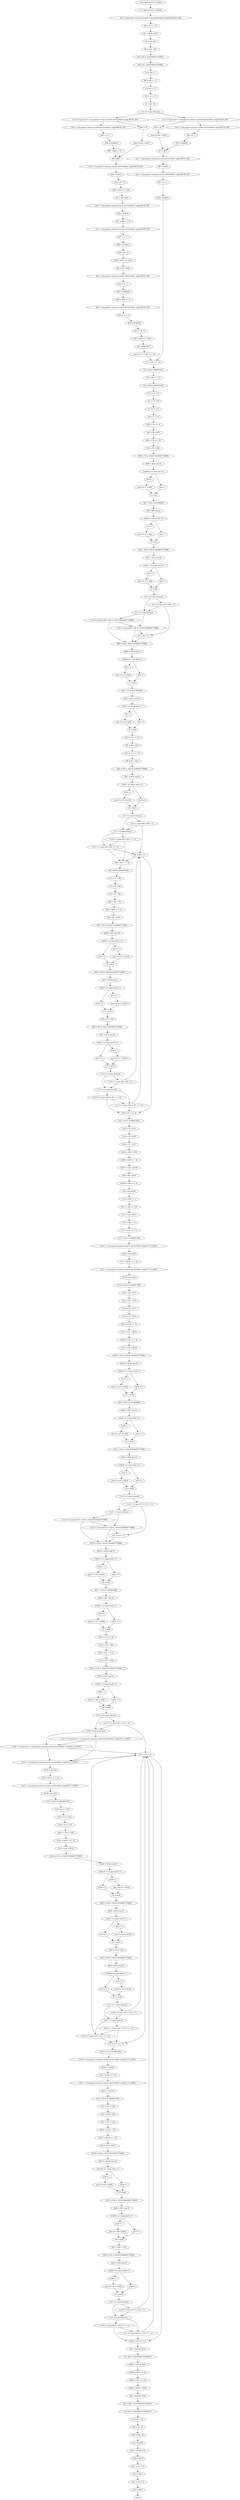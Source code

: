 digraph "unitGraph" {
    "d0 := @parameter0: double"
    "r3 := @parameter1: double[]"
    "l59 = staticinvoke <java.lang.Double: long doubleToRawLongBits(double)>(d0)"
    "$l0 = l59 >> 52"
    "$l1 = $l0 & 2047L"
    "$i2 = (int) $l1"
    "i60 = $i2 - 1023"
    "l61 = l59 & 4503599627370495L"
    "l62 = l61 | 4503599627370496L"
    "i63 = i60 + 1"
    "l64 = l62 << 11"
    "i3 = i63 >> 6"
    "$i4 = i3 << 6"
    "i5 = i63 - $i4"
    "if i5 == 0 goto (branch)"
    "if i3 != 0 goto $r4 = <org.apache.commons.math4.util.FastMath: long[] RECIP_2PI>"
    "$l65 = 0L"
    "goto [?= l66 = $l65]"
    "$r4 = <org.apache.commons.math4.util.FastMath: long[] RECIP_2PI>"
    "$i41 = i3 - 1"
    "$l42 = $r4[$i41]"
    "$l65 = $l42 << i5"
    "l66 = $l65"
    "$r5 = <org.apache.commons.math4.util.FastMath: long[] RECIP_2PI>"
    "$l44 = $r5[i3]"
    "$i43 = 64 - i5"
    "$l45 = $l44 >>> $i43"
    "l67 = l66 | $l45"
    "$r6 = <org.apache.commons.math4.util.FastMath: long[] RECIP_2PI>"
    "$l46 = $r6[i3]"
    "$l51 = $l46 << i5"
    "$r7 = <org.apache.commons.math4.util.FastMath: long[] RECIP_2PI>"
    "$i47 = i3 + 1"
    "$l49 = $r7[$i47]"
    "$i48 = 64 - i5"
    "$l50 = $l49 >>> $i48"
    "l68 = $l51 | $l50"
    "$r8 = <org.apache.commons.math4.util.FastMath: long[] RECIP_2PI>"
    "$i52 = i3 + 1"
    "$l53 = $r8[$i52]"
    "$l58 = $l53 << i5"
    "$r9 = <org.apache.commons.math4.util.FastMath: long[] RECIP_2PI>"
    "$i54 = i3 + 2"
    "$l56 = $r9[$i54]"
    "$i55 = 64 - i5"
    "$l57 = $l56 >>> $i55"
    "l69 = $l58 | $l57"
    "goto [?= l71 = l64 >>> 32]"
    "if i3 != 0 goto $r0 = <org.apache.commons.math4.util.FastMath: long[] RECIP_2PI>"
    "$l70 = 0L"
    "goto [?= l67 = $l70]"
    "$r0 = <org.apache.commons.math4.util.FastMath: long[] RECIP_2PI>"
    "$i6 = i3 - 1"
    "$l70 = $r0[$i6]"
    "l67 = $l70"
    "$r1 = <org.apache.commons.math4.util.FastMath: long[] RECIP_2PI>"
    "l68 = $r1[i3]"
    "$r2 = <org.apache.commons.math4.util.FastMath: long[] RECIP_2PI>"
    "$i7 = i3 + 1"
    "l69 = $r2[$i7]"
    "l71 = l64 >>> 32"
    "l72 = l64 & 4294967295L"
    "l73 = l68 >>> 32"
    "l74 = l68 & 4294967295L"
    "l75 = l71 * l73"
    "l76 = l72 * l74"
    "l77 = l72 * l73"
    "l78 = l71 * l74"
    "$l79 = l78 << 32"
    "l80 = l76 + $l79"
    "$l81 = l78 >>> 32"
    "l82 = l75 + $l81"
    "$l83 = l76 & -9223372036854775808L"
    "$b84 = $l83 cmp 0L"
    "if $b84 == 0 goto $z0 = 0"
    "$z0 = 1"
    "goto [?= z1 = $z0]"
    "$z0 = 0"
    "z1 = $z0"
    "$l8 = l78 & 2147483648L"
    "$b9 = $l8 cmp 0L"
    "if $b9 == 0 goto $z2 = 0"
    "$z2 = 1"
    "goto [?= z3 = $z2]"
    "$z2 = 0"
    "z3 = $z2"
    "$l10 = l80 & -9223372036854775808L"
    "$b11 = $l10 cmp 0L"
    "if $b11 == 0 goto $z4 = 0"
    "$z4 = 1"
    "goto [?= z5 = $z4]"
    "$z4 = 0"
    "z5 = $z4"
    "if z1 == 0 goto (branch)"
    "if z3 != 0 goto l82 = l82 + 1L"
    "if z1 != 0 goto (branch)"
    "if z3 == 0 goto $l85 = l80 & -9223372036854775808L"
    "if z5 != 0 goto $l85 = l80 & -9223372036854775808L"
    "l82 = l82 + 1L"
    "$l85 = l80 & -9223372036854775808L"
    "$b86 = $l85 cmp 0L"
    "if $b86 == 0 goto $z6 = 0"
    "$z6 = 1"
    "goto [?= z7 = $z6]"
    "$z6 = 0"
    "z7 = $z6"
    "$l12 = l77 & 2147483648L"
    "$b13 = $l12 cmp 0L"
    "if $b13 == 0 goto $z8 = 0"
    "$z8 = 1"
    "goto [?= z9 = $z8]"
    "$z8 = 0"
    "z9 = $z8"
    "$l14 = l77 << 32"
    "l87 = l80 + $l14"
    "$l15 = l77 >>> 32"
    "l88 = l82 + $l15"
    "$l16 = l87 & -9223372036854775808L"
    "$b17 = $l16 cmp 0L"
    "if $b17 == 0 goto $z10 = 0"
    "$z10 = 1"
    "goto [?= z11 = $z10]"
    "$z10 = 0"
    "z11 = $z10"
    "if z7 == 0 goto (branch)"
    "if z9 != 0 goto l88 = l88 + 1L"
    "if z7 != 0 goto (branch)"
    "if z9 == 0 goto l89 = l69 >>> 32"
    "if z11 != 0 goto l89 = l69 >>> 32"
    "l88 = l88 + 1L"
    "l89 = l69 >>> 32"
    "l90 = l69 & 4294967295L"
    "l91 = l71 * l89"
    "l92 = l72 * l89"
    "l93 = l71 * l90"
    "$l94 = l92 + l93"
    "$l95 = $l94 >>> 32"
    "l96 = l91 + $l95"
    "$l97 = l87 & -9223372036854775808L"
    "$b98 = $l97 cmp 0L"
    "if $b98 == 0 goto $z12 = 0"
    "$z12 = 1"
    "goto [?= z13 = $z12]"
    "$z12 = 0"
    "z13 = $z12"
    "$l18 = l96 & -9223372036854775808L"
    "$b19 = $l18 cmp 0L"
    "if $b19 == 0 goto $z14 = 0"
    "$z14 = 1"
    "goto [?= z15 = $z14]"
    "$z14 = 0"
    "z15 = $z14"
    "l99 = l87 + l96"
    "$l20 = l99 & -9223372036854775808L"
    "$b21 = $l20 cmp 0L"
    "if $b21 == 0 goto $z16 = 0"
    "$z16 = 1"
    "goto [?= z17 = $z16]"
    "$z16 = 0"
    "z17 = $z16"
    "if z13 == 0 goto (branch)"
    "if z15 != 0 goto l88 = l88 + 1L"
    "if z13 != 0 goto (branch)"
    "if z15 == 0 goto l100 = l67 >>> 32"
    "if z17 != 0 goto l100 = l67 >>> 32"
    "l100 = l67 >>> 32"
    "l101 = l67 & 4294967295L"
    "l102 = l72 * l101"
    "l103 = l72 * l100"
    "l104 = l71 * l101"
    "$l105 = l103 + l104"
    "$l106 = $l105 << 32"
    "$l107 = l102 + $l106"
    "l108 = l88 + $l107"
    "$l109 = l108 >>> 62"
    "i22 = (int) $l109"
    "l110 = l108 << 2"
    "$l111 = l99 >>> 62"
    "l112 = l110 | $l111"
    "l113 = l99 << 2"
    "l114 = l112 >>> 32"
    "l115 = l112 & 4294967295L"
    "$r10 = <org.apache.commons.math4.util.FastMath: long[] PI_O_4_BITS>"
    "$l116 = $r10[0]"
    "l117 = $l116 >>> 32"
    "$r11 = <org.apache.commons.math4.util.FastMath: long[] PI_O_4_BITS>"
    "$l118 = $r11[0]"
    "l119 = $l118 & 4294967295L"
    "l120 = l114 * l117"
    "l121 = l115 * l119"
    "l122 = l115 * l117"
    "l123 = l114 * l119"
    "$l124 = l123 << 32"
    "l125 = l121 + $l124"
    "$l126 = l123 >>> 32"
    "l127 = l120 + $l126"
    "$l128 = l121 & -9223372036854775808L"
    "$b129 = $l128 cmp 0L"
    "if $b129 == 0 goto $z18 = 0"
    "$z18 = 1"
    "goto [?= z19 = $z18]"
    "$z18 = 0"
    "z19 = $z18"
    "$l23 = l123 & 2147483648L"
    "$b24 = $l23 cmp 0L"
    "if $b24 == 0 goto $z20 = 0"
    "$z20 = 1"
    "goto [?= z21 = $z20]"
    "$z20 = 0"
    "z21 = $z20"
    "$l25 = l125 & -9223372036854775808L"
    "$b26 = $l25 cmp 0L"
    "if $b26 == 0 goto $z22 = 0"
    "$z22 = 1"
    "goto [?= z23 = $z22]"
    "$z22 = 0"
    "z23 = $z22"
    "if z19 == 0 goto (branch)"
    "if z21 != 0 goto l127 = l127 + 1L"
    "if z19 != 0 goto (branch)"
    "if z21 == 0 goto $l130 = l125 & -9223372036854775808L"
    "if z23 != 0 goto $l130 = l125 & -9223372036854775808L"
    "l127 = l127 + 1L"
    "$l130 = l125 & -9223372036854775808L"
    "$b131 = $l130 cmp 0L"
    "if $b131 == 0 goto $z24 = 0"
    "$z24 = 1"
    "goto [?= z25 = $z24]"
    "$z24 = 0"
    "z25 = $z24"
    "$l27 = l122 & 2147483648L"
    "$b28 = $l27 cmp 0L"
    "if $b28 == 0 goto $z26 = 0"
    "$z26 = 1"
    "goto [?= z27 = $z26]"
    "$z26 = 0"
    "z27 = $z26"
    "$l29 = l122 << 32"
    "l132 = l125 + $l29"
    "$l30 = l122 >>> 32"
    "l133 = l127 + $l30"
    "$l31 = l132 & -9223372036854775808L"
    "$b32 = $l31 cmp 0L"
    "if $b32 == 0 goto $z28 = 0"
    "$z28 = 1"
    "goto [?= z29 = $z28]"
    "$z28 = 0"
    "z29 = $z28"
    "if z25 == 0 goto (branch)"
    "if z27 != 0 goto l133 = l133 + 1L"
    "if z25 != 0 goto (branch)"
    "if z27 == 0 goto $r12 = <org.apache.commons.math4.util.FastMath: long[] PI_O_4_BITS>"
    "if z29 != 0 goto $r12 = <org.apache.commons.math4.util.FastMath: long[] PI_O_4_BITS>"
    "l133 = l133 + 1L"
    "$r12 = <org.apache.commons.math4.util.FastMath: long[] PI_O_4_BITS>"
    "$l134 = $r12[1]"
    "l135 = $l134 >>> 32"
    "$r13 = <org.apache.commons.math4.util.FastMath: long[] PI_O_4_BITS>"
    "$l136 = $r13[1]"
    "l137 = $l136 & 4294967295L"
    "l138 = l114 * l135"
    "l139 = l115 * l135"
    "l140 = l114 * l137"
    "$l141 = l139 + l140"
    "$l142 = $l141 >>> 32"
    "l143 = l138 + $l142"
    "$l144 = l132 & -9223372036854775808L"
    "$b145 = $l144 cmp 0L"
    "if $b145 == 0 goto $z30 = 0"
    "$z30 = 1"
    "goto [?= z31 = $z30]"
    "$z30 = 0"
    "z31 = $z30"
    "$l33 = l143 & -9223372036854775808L"
    "$b34 = $l33 cmp 0L"
    "if $b34 == 0 goto $z32 = 0"
    "$z32 = 1"
    "goto [?= z33 = $z32]"
    "$z32 = 0"
    "z33 = $z32"
    "l146 = l132 + l143"
    "$l35 = l146 & -9223372036854775808L"
    "$b36 = $l35 cmp 0L"
    "if $b36 == 0 goto $z34 = 0"
    "$z34 = 1"
    "goto [?= z35 = $z34]"
    "$z34 = 0"
    "z35 = $z34"
    "if z31 == 0 goto (branch)"
    "if z33 != 0 goto l133 = l133 + 1L"
    "if z31 != 0 goto (branch)"
    "if z33 == 0 goto l147 = l113 >>> 32"
    "if z35 != 0 goto l147 = l113 >>> 32"
    "l147 = l113 >>> 32"
    "l148 = l113 & 4294967295L"
    "$r14 = <org.apache.commons.math4.util.FastMath: long[] PI_O_4_BITS>"
    "$l149 = $r14[0]"
    "l150 = $l149 >>> 32"
    "$r15 = <org.apache.commons.math4.util.FastMath: long[] PI_O_4_BITS>"
    "$l151 = $r15[0]"
    "l152 = $l151 & 4294967295L"
    "l153 = l147 * l150"
    "l154 = l148 * l150"
    "l155 = l147 * l152"
    "$l156 = l154 + l155"
    "$l157 = $l156 >>> 32"
    "l158 = l153 + $l157"
    "$l159 = l146 & -9223372036854775808L"
    "$b160 = $l159 cmp 0L"
    "if $b160 == 0 goto $z36 = 0"
    "$z36 = 1"
    "goto [?= z37 = $z36]"
    "$z36 = 0"
    "z37 = $z36"
    "$l37 = l158 & -9223372036854775808L"
    "$b38 = $l37 cmp 0L"
    "if $b38 == 0 goto $z38 = 0"
    "$z38 = 1"
    "goto [?= z39 = $z38]"
    "$z38 = 0"
    "z39 = $z38"
    "l161 = l146 + l158"
    "$l39 = l161 & -9223372036854775808L"
    "$b40 = $l39 cmp 0L"
    "if $b40 == 0 goto $z40 = 0"
    "$z40 = 1"
    "goto [?= z41 = $z40]"
    "$z40 = 0"
    "z41 = $z40"
    "if z37 == 0 goto (branch)"
    "if z39 != 0 goto l133 = l133 + 1L"
    "if z37 != 0 goto (branch)"
    "if z39 == 0 goto $l162 = l133 >>> 12"
    "if z41 != 0 goto $l162 = l133 >>> 12"
    "$l162 = l133 >>> 12"
    "$d5 = (double) $l162"
    "d1 = $d5 / 4.503599627370496E15"
    "$l163 = l133 & 4095L"
    "$l164 = $l163 << 40"
    "$l165 = l161 >>> 24"
    "$l166 = $l164 + $l165"
    "$d6 = (double) $l166"
    "$d7 = $d6 / 4.503599627370496E15"
    "d2 = $d7 / 4.503599627370496E15"
    "d3 = d1 + d2"
    "$d8 = d3 - d1"
    "$d9 = $d8 - d2"
    "d4 = neg $d9"
    "$d10 = (double) i22"
    "r3[0] = $d10"
    "$d11 = d3 * 2.0"
    "r3[1] = $d11"
    "$d12 = d4 * 2.0"
    "r3[2] = $d12"
    "return"
    "d0 := @parameter0: double"->"r3 := @parameter1: double[]";
    "r3 := @parameter1: double[]"->"l59 = staticinvoke <java.lang.Double: long doubleToRawLongBits(double)>(d0)";
    "l59 = staticinvoke <java.lang.Double: long doubleToRawLongBits(double)>(d0)"->"$l0 = l59 >> 52";
    "$l0 = l59 >> 52"->"$l1 = $l0 & 2047L";
    "$l1 = $l0 & 2047L"->"$i2 = (int) $l1";
    "$i2 = (int) $l1"->"i60 = $i2 - 1023";
    "i60 = $i2 - 1023"->"l61 = l59 & 4503599627370495L";
    "l61 = l59 & 4503599627370495L"->"l62 = l61 | 4503599627370496L";
    "l62 = l61 | 4503599627370496L"->"i63 = i60 + 1";
    "i63 = i60 + 1"->"l64 = l62 << 11";
    "l64 = l62 << 11"->"i3 = i63 >> 6";
    "i3 = i63 >> 6"->"$i4 = i3 << 6";
    "$i4 = i3 << 6"->"i5 = i63 - $i4";
    "i5 = i63 - $i4"->"if i5 == 0 goto (branch)";
    "if i5 == 0 goto (branch)"->"if i3 != 0 goto $r4 = <org.apache.commons.math4.util.FastMath: long[] RECIP_2PI>";
    "if i5 == 0 goto (branch)"->"if i3 != 0 goto $r0 = <org.apache.commons.math4.util.FastMath: long[] RECIP_2PI>";
    "if i3 != 0 goto $r4 = <org.apache.commons.math4.util.FastMath: long[] RECIP_2PI>"->"$l65 = 0L";
    "if i3 != 0 goto $r4 = <org.apache.commons.math4.util.FastMath: long[] RECIP_2PI>"->"$r4 = <org.apache.commons.math4.util.FastMath: long[] RECIP_2PI>";
    "$l65 = 0L"->"goto [?= l66 = $l65]";
    "goto [?= l66 = $l65]"->"l66 = $l65";
    "$r4 = <org.apache.commons.math4.util.FastMath: long[] RECIP_2PI>"->"$i41 = i3 - 1";
    "$i41 = i3 - 1"->"$l42 = $r4[$i41]";
    "$l42 = $r4[$i41]"->"$l65 = $l42 << i5";
    "$l65 = $l42 << i5"->"l66 = $l65";
    "l66 = $l65"->"$r5 = <org.apache.commons.math4.util.FastMath: long[] RECIP_2PI>";
    "$r5 = <org.apache.commons.math4.util.FastMath: long[] RECIP_2PI>"->"$l44 = $r5[i3]";
    "$l44 = $r5[i3]"->"$i43 = 64 - i5";
    "$i43 = 64 - i5"->"$l45 = $l44 >>> $i43";
    "$l45 = $l44 >>> $i43"->"l67 = l66 | $l45";
    "l67 = l66 | $l45"->"$r6 = <org.apache.commons.math4.util.FastMath: long[] RECIP_2PI>";
    "$r6 = <org.apache.commons.math4.util.FastMath: long[] RECIP_2PI>"->"$l46 = $r6[i3]";
    "$l46 = $r6[i3]"->"$l51 = $l46 << i5";
    "$l51 = $l46 << i5"->"$r7 = <org.apache.commons.math4.util.FastMath: long[] RECIP_2PI>";
    "$r7 = <org.apache.commons.math4.util.FastMath: long[] RECIP_2PI>"->"$i47 = i3 + 1";
    "$i47 = i3 + 1"->"$l49 = $r7[$i47]";
    "$l49 = $r7[$i47]"->"$i48 = 64 - i5";
    "$i48 = 64 - i5"->"$l50 = $l49 >>> $i48";
    "$l50 = $l49 >>> $i48"->"l68 = $l51 | $l50";
    "l68 = $l51 | $l50"->"$r8 = <org.apache.commons.math4.util.FastMath: long[] RECIP_2PI>";
    "$r8 = <org.apache.commons.math4.util.FastMath: long[] RECIP_2PI>"->"$i52 = i3 + 1";
    "$i52 = i3 + 1"->"$l53 = $r8[$i52]";
    "$l53 = $r8[$i52]"->"$l58 = $l53 << i5";
    "$l58 = $l53 << i5"->"$r9 = <org.apache.commons.math4.util.FastMath: long[] RECIP_2PI>";
    "$r9 = <org.apache.commons.math4.util.FastMath: long[] RECIP_2PI>"->"$i54 = i3 + 2";
    "$i54 = i3 + 2"->"$l56 = $r9[$i54]";
    "$l56 = $r9[$i54]"->"$i55 = 64 - i5";
    "$i55 = 64 - i5"->"$l57 = $l56 >>> $i55";
    "$l57 = $l56 >>> $i55"->"l69 = $l58 | $l57";
    "l69 = $l58 | $l57"->"goto [?= l71 = l64 >>> 32]";
    "goto [?= l71 = l64 >>> 32]"->"l71 = l64 >>> 32";
    "if i3 != 0 goto $r0 = <org.apache.commons.math4.util.FastMath: long[] RECIP_2PI>"->"$l70 = 0L";
    "if i3 != 0 goto $r0 = <org.apache.commons.math4.util.FastMath: long[] RECIP_2PI>"->"$r0 = <org.apache.commons.math4.util.FastMath: long[] RECIP_2PI>";
    "$l70 = 0L"->"goto [?= l67 = $l70]";
    "goto [?= l67 = $l70]"->"l67 = $l70";
    "$r0 = <org.apache.commons.math4.util.FastMath: long[] RECIP_2PI>"->"$i6 = i3 - 1";
    "$i6 = i3 - 1"->"$l70 = $r0[$i6]";
    "$l70 = $r0[$i6]"->"l67 = $l70";
    "l67 = $l70"->"$r1 = <org.apache.commons.math4.util.FastMath: long[] RECIP_2PI>";
    "$r1 = <org.apache.commons.math4.util.FastMath: long[] RECIP_2PI>"->"l68 = $r1[i3]";
    "l68 = $r1[i3]"->"$r2 = <org.apache.commons.math4.util.FastMath: long[] RECIP_2PI>";
    "$r2 = <org.apache.commons.math4.util.FastMath: long[] RECIP_2PI>"->"$i7 = i3 + 1";
    "$i7 = i3 + 1"->"l69 = $r2[$i7]";
    "l69 = $r2[$i7]"->"l71 = l64 >>> 32";
    "l71 = l64 >>> 32"->"l72 = l64 & 4294967295L";
    "l72 = l64 & 4294967295L"->"l73 = l68 >>> 32";
    "l73 = l68 >>> 32"->"l74 = l68 & 4294967295L";
    "l74 = l68 & 4294967295L"->"l75 = l71 * l73";
    "l75 = l71 * l73"->"l76 = l72 * l74";
    "l76 = l72 * l74"->"l77 = l72 * l73";
    "l77 = l72 * l73"->"l78 = l71 * l74";
    "l78 = l71 * l74"->"$l79 = l78 << 32";
    "$l79 = l78 << 32"->"l80 = l76 + $l79";
    "l80 = l76 + $l79"->"$l81 = l78 >>> 32";
    "$l81 = l78 >>> 32"->"l82 = l75 + $l81";
    "l82 = l75 + $l81"->"$l83 = l76 & -9223372036854775808L";
    "$l83 = l76 & -9223372036854775808L"->"$b84 = $l83 cmp 0L";
    "$b84 = $l83 cmp 0L"->"if $b84 == 0 goto $z0 = 0";
    "if $b84 == 0 goto $z0 = 0"->"$z0 = 1";
    "if $b84 == 0 goto $z0 = 0"->"$z0 = 0";
    "$z0 = 1"->"goto [?= z1 = $z0]";
    "goto [?= z1 = $z0]"->"z1 = $z0";
    "$z0 = 0"->"z1 = $z0";
    "z1 = $z0"->"$l8 = l78 & 2147483648L";
    "$l8 = l78 & 2147483648L"->"$b9 = $l8 cmp 0L";
    "$b9 = $l8 cmp 0L"->"if $b9 == 0 goto $z2 = 0";
    "if $b9 == 0 goto $z2 = 0"->"$z2 = 1";
    "if $b9 == 0 goto $z2 = 0"->"$z2 = 0";
    "$z2 = 1"->"goto [?= z3 = $z2]";
    "goto [?= z3 = $z2]"->"z3 = $z2";
    "$z2 = 0"->"z3 = $z2";
    "z3 = $z2"->"$l10 = l80 & -9223372036854775808L";
    "$l10 = l80 & -9223372036854775808L"->"$b11 = $l10 cmp 0L";
    "$b11 = $l10 cmp 0L"->"if $b11 == 0 goto $z4 = 0";
    "if $b11 == 0 goto $z4 = 0"->"$z4 = 1";
    "if $b11 == 0 goto $z4 = 0"->"$z4 = 0";
    "$z4 = 1"->"goto [?= z5 = $z4]";
    "goto [?= z5 = $z4]"->"z5 = $z4";
    "$z4 = 0"->"z5 = $z4";
    "z5 = $z4"->"if z1 == 0 goto (branch)";
    "if z1 == 0 goto (branch)"->"if z3 != 0 goto l82 = l82 + 1L";
    "if z1 == 0 goto (branch)"->"if z1 != 0 goto (branch)";
    "if z3 != 0 goto l82 = l82 + 1L"->"if z1 != 0 goto (branch)";
    "if z3 != 0 goto l82 = l82 + 1L"->"l82 = l82 + 1L";
    "if z1 != 0 goto (branch)"->"if z3 == 0 goto $l85 = l80 & -9223372036854775808L";
    "if z1 != 0 goto (branch)"->"if z5 != 0 goto $l85 = l80 & -9223372036854775808L";
    "if z3 == 0 goto $l85 = l80 & -9223372036854775808L"->"if z5 != 0 goto $l85 = l80 & -9223372036854775808L";
    "if z3 == 0 goto $l85 = l80 & -9223372036854775808L"->"$l85 = l80 & -9223372036854775808L";
    "if z5 != 0 goto $l85 = l80 & -9223372036854775808L"->"l82 = l82 + 1L";
    "if z5 != 0 goto $l85 = l80 & -9223372036854775808L"->"$l85 = l80 & -9223372036854775808L";
    "l82 = l82 + 1L"->"$l85 = l80 & -9223372036854775808L";
    "$l85 = l80 & -9223372036854775808L"->"$b86 = $l85 cmp 0L";
    "$b86 = $l85 cmp 0L"->"if $b86 == 0 goto $z6 = 0";
    "if $b86 == 0 goto $z6 = 0"->"$z6 = 1";
    "if $b86 == 0 goto $z6 = 0"->"$z6 = 0";
    "$z6 = 1"->"goto [?= z7 = $z6]";
    "goto [?= z7 = $z6]"->"z7 = $z6";
    "$z6 = 0"->"z7 = $z6";
    "z7 = $z6"->"$l12 = l77 & 2147483648L";
    "$l12 = l77 & 2147483648L"->"$b13 = $l12 cmp 0L";
    "$b13 = $l12 cmp 0L"->"if $b13 == 0 goto $z8 = 0";
    "if $b13 == 0 goto $z8 = 0"->"$z8 = 1";
    "if $b13 == 0 goto $z8 = 0"->"$z8 = 0";
    "$z8 = 1"->"goto [?= z9 = $z8]";
    "goto [?= z9 = $z8]"->"z9 = $z8";
    "$z8 = 0"->"z9 = $z8";
    "z9 = $z8"->"$l14 = l77 << 32";
    "$l14 = l77 << 32"->"l87 = l80 + $l14";
    "l87 = l80 + $l14"->"$l15 = l77 >>> 32";
    "$l15 = l77 >>> 32"->"l88 = l82 + $l15";
    "l88 = l82 + $l15"->"$l16 = l87 & -9223372036854775808L";
    "$l16 = l87 & -9223372036854775808L"->"$b17 = $l16 cmp 0L";
    "$b17 = $l16 cmp 0L"->"if $b17 == 0 goto $z10 = 0";
    "if $b17 == 0 goto $z10 = 0"->"$z10 = 1";
    "if $b17 == 0 goto $z10 = 0"->"$z10 = 0";
    "$z10 = 1"->"goto [?= z11 = $z10]";
    "goto [?= z11 = $z10]"->"z11 = $z10";
    "$z10 = 0"->"z11 = $z10";
    "z11 = $z10"->"if z7 == 0 goto (branch)";
    "if z7 == 0 goto (branch)"->"if z9 != 0 goto l88 = l88 + 1L";
    "if z7 == 0 goto (branch)"->"if z7 != 0 goto (branch)";
    "if z9 != 0 goto l88 = l88 + 1L"->"if z7 != 0 goto (branch)";
    "if z9 != 0 goto l88 = l88 + 1L"->"l88 = l88 + 1L";
    "if z7 != 0 goto (branch)"->"if z9 == 0 goto l89 = l69 >>> 32";
    "if z7 != 0 goto (branch)"->"if z11 != 0 goto l89 = l69 >>> 32";
    "if z9 == 0 goto l89 = l69 >>> 32"->"if z11 != 0 goto l89 = l69 >>> 32";
    "if z9 == 0 goto l89 = l69 >>> 32"->"l89 = l69 >>> 32";
    "if z11 != 0 goto l89 = l69 >>> 32"->"l88 = l88 + 1L";
    "if z11 != 0 goto l89 = l69 >>> 32"->"l89 = l69 >>> 32";
    "l88 = l88 + 1L"->"l89 = l69 >>> 32";
    "l89 = l69 >>> 32"->"l90 = l69 & 4294967295L";
    "l90 = l69 & 4294967295L"->"l91 = l71 * l89";
    "l91 = l71 * l89"->"l92 = l72 * l89";
    "l92 = l72 * l89"->"l93 = l71 * l90";
    "l93 = l71 * l90"->"$l94 = l92 + l93";
    "$l94 = l92 + l93"->"$l95 = $l94 >>> 32";
    "$l95 = $l94 >>> 32"->"l96 = l91 + $l95";
    "l96 = l91 + $l95"->"$l97 = l87 & -9223372036854775808L";
    "$l97 = l87 & -9223372036854775808L"->"$b98 = $l97 cmp 0L";
    "$b98 = $l97 cmp 0L"->"if $b98 == 0 goto $z12 = 0";
    "if $b98 == 0 goto $z12 = 0"->"$z12 = 1";
    "if $b98 == 0 goto $z12 = 0"->"$z12 = 0";
    "$z12 = 1"->"goto [?= z13 = $z12]";
    "goto [?= z13 = $z12]"->"z13 = $z12";
    "$z12 = 0"->"z13 = $z12";
    "z13 = $z12"->"$l18 = l96 & -9223372036854775808L";
    "$l18 = l96 & -9223372036854775808L"->"$b19 = $l18 cmp 0L";
    "$b19 = $l18 cmp 0L"->"if $b19 == 0 goto $z14 = 0";
    "if $b19 == 0 goto $z14 = 0"->"$z14 = 1";
    "if $b19 == 0 goto $z14 = 0"->"$z14 = 0";
    "$z14 = 1"->"goto [?= z15 = $z14]";
    "goto [?= z15 = $z14]"->"z15 = $z14";
    "$z14 = 0"->"z15 = $z14";
    "z15 = $z14"->"l99 = l87 + l96";
    "l99 = l87 + l96"->"$l20 = l99 & -9223372036854775808L";
    "$l20 = l99 & -9223372036854775808L"->"$b21 = $l20 cmp 0L";
    "$b21 = $l20 cmp 0L"->"if $b21 == 0 goto $z16 = 0";
    "if $b21 == 0 goto $z16 = 0"->"$z16 = 1";
    "if $b21 == 0 goto $z16 = 0"->"$z16 = 0";
    "$z16 = 1"->"goto [?= z17 = $z16]";
    "goto [?= z17 = $z16]"->"z17 = $z16";
    "$z16 = 0"->"z17 = $z16";
    "z17 = $z16"->"if z13 == 0 goto (branch)";
    "if z13 == 0 goto (branch)"->"if z15 != 0 goto l88 = l88 + 1L";
    "if z13 == 0 goto (branch)"->"if z13 != 0 goto (branch)";
    "if z15 != 0 goto l88 = l88 + 1L"->"if z13 != 0 goto (branch)";
    "if z15 != 0 goto l88 = l88 + 1L"->"l88 = l88 + 1L";
    "if z13 != 0 goto (branch)"->"if z15 == 0 goto l100 = l67 >>> 32";
    "if z13 != 0 goto (branch)"->"if z17 != 0 goto l100 = l67 >>> 32";
    "if z15 == 0 goto l100 = l67 >>> 32"->"if z17 != 0 goto l100 = l67 >>> 32";
    "if z15 == 0 goto l100 = l67 >>> 32"->"l100 = l67 >>> 32";
    "if z17 != 0 goto l100 = l67 >>> 32"->"l88 = l88 + 1L";
    "if z17 != 0 goto l100 = l67 >>> 32"->"l100 = l67 >>> 32";
    "l88 = l88 + 1L"->"l100 = l67 >>> 32";
    "l100 = l67 >>> 32"->"l101 = l67 & 4294967295L";
    "l101 = l67 & 4294967295L"->"l102 = l72 * l101";
    "l102 = l72 * l101"->"l103 = l72 * l100";
    "l103 = l72 * l100"->"l104 = l71 * l101";
    "l104 = l71 * l101"->"$l105 = l103 + l104";
    "$l105 = l103 + l104"->"$l106 = $l105 << 32";
    "$l106 = $l105 << 32"->"$l107 = l102 + $l106";
    "$l107 = l102 + $l106"->"l108 = l88 + $l107";
    "l108 = l88 + $l107"->"$l109 = l108 >>> 62";
    "$l109 = l108 >>> 62"->"i22 = (int) $l109";
    "i22 = (int) $l109"->"l110 = l108 << 2";
    "l110 = l108 << 2"->"$l111 = l99 >>> 62";
    "$l111 = l99 >>> 62"->"l112 = l110 | $l111";
    "l112 = l110 | $l111"->"l113 = l99 << 2";
    "l113 = l99 << 2"->"l114 = l112 >>> 32";
    "l114 = l112 >>> 32"->"l115 = l112 & 4294967295L";
    "l115 = l112 & 4294967295L"->"$r10 = <org.apache.commons.math4.util.FastMath: long[] PI_O_4_BITS>";
    "$r10 = <org.apache.commons.math4.util.FastMath: long[] PI_O_4_BITS>"->"$l116 = $r10[0]";
    "$l116 = $r10[0]"->"l117 = $l116 >>> 32";
    "l117 = $l116 >>> 32"->"$r11 = <org.apache.commons.math4.util.FastMath: long[] PI_O_4_BITS>";
    "$r11 = <org.apache.commons.math4.util.FastMath: long[] PI_O_4_BITS>"->"$l118 = $r11[0]";
    "$l118 = $r11[0]"->"l119 = $l118 & 4294967295L";
    "l119 = $l118 & 4294967295L"->"l120 = l114 * l117";
    "l120 = l114 * l117"->"l121 = l115 * l119";
    "l121 = l115 * l119"->"l122 = l115 * l117";
    "l122 = l115 * l117"->"l123 = l114 * l119";
    "l123 = l114 * l119"->"$l124 = l123 << 32";
    "$l124 = l123 << 32"->"l125 = l121 + $l124";
    "l125 = l121 + $l124"->"$l126 = l123 >>> 32";
    "$l126 = l123 >>> 32"->"l127 = l120 + $l126";
    "l127 = l120 + $l126"->"$l128 = l121 & -9223372036854775808L";
    "$l128 = l121 & -9223372036854775808L"->"$b129 = $l128 cmp 0L";
    "$b129 = $l128 cmp 0L"->"if $b129 == 0 goto $z18 = 0";
    "if $b129 == 0 goto $z18 = 0"->"$z18 = 1";
    "if $b129 == 0 goto $z18 = 0"->"$z18 = 0";
    "$z18 = 1"->"goto [?= z19 = $z18]";
    "goto [?= z19 = $z18]"->"z19 = $z18";
    "$z18 = 0"->"z19 = $z18";
    "z19 = $z18"->"$l23 = l123 & 2147483648L";
    "$l23 = l123 & 2147483648L"->"$b24 = $l23 cmp 0L";
    "$b24 = $l23 cmp 0L"->"if $b24 == 0 goto $z20 = 0";
    "if $b24 == 0 goto $z20 = 0"->"$z20 = 1";
    "if $b24 == 0 goto $z20 = 0"->"$z20 = 0";
    "$z20 = 1"->"goto [?= z21 = $z20]";
    "goto [?= z21 = $z20]"->"z21 = $z20";
    "$z20 = 0"->"z21 = $z20";
    "z21 = $z20"->"$l25 = l125 & -9223372036854775808L";
    "$l25 = l125 & -9223372036854775808L"->"$b26 = $l25 cmp 0L";
    "$b26 = $l25 cmp 0L"->"if $b26 == 0 goto $z22 = 0";
    "if $b26 == 0 goto $z22 = 0"->"$z22 = 1";
    "if $b26 == 0 goto $z22 = 0"->"$z22 = 0";
    "$z22 = 1"->"goto [?= z23 = $z22]";
    "goto [?= z23 = $z22]"->"z23 = $z22";
    "$z22 = 0"->"z23 = $z22";
    "z23 = $z22"->"if z19 == 0 goto (branch)";
    "if z19 == 0 goto (branch)"->"if z21 != 0 goto l127 = l127 + 1L";
    "if z19 == 0 goto (branch)"->"if z19 != 0 goto (branch)";
    "if z21 != 0 goto l127 = l127 + 1L"->"if z19 != 0 goto (branch)";
    "if z21 != 0 goto l127 = l127 + 1L"->"l127 = l127 + 1L";
    "if z19 != 0 goto (branch)"->"if z21 == 0 goto $l130 = l125 & -9223372036854775808L";
    "if z19 != 0 goto (branch)"->"if z23 != 0 goto $l130 = l125 & -9223372036854775808L";
    "if z21 == 0 goto $l130 = l125 & -9223372036854775808L"->"if z23 != 0 goto $l130 = l125 & -9223372036854775808L";
    "if z21 == 0 goto $l130 = l125 & -9223372036854775808L"->"$l130 = l125 & -9223372036854775808L";
    "if z23 != 0 goto $l130 = l125 & -9223372036854775808L"->"l127 = l127 + 1L";
    "if z23 != 0 goto $l130 = l125 & -9223372036854775808L"->"$l130 = l125 & -9223372036854775808L";
    "l127 = l127 + 1L"->"$l130 = l125 & -9223372036854775808L";
    "$l130 = l125 & -9223372036854775808L"->"$b131 = $l130 cmp 0L";
    "$b131 = $l130 cmp 0L"->"if $b131 == 0 goto $z24 = 0";
    "if $b131 == 0 goto $z24 = 0"->"$z24 = 1";
    "if $b131 == 0 goto $z24 = 0"->"$z24 = 0";
    "$z24 = 1"->"goto [?= z25 = $z24]";
    "goto [?= z25 = $z24]"->"z25 = $z24";
    "$z24 = 0"->"z25 = $z24";
    "z25 = $z24"->"$l27 = l122 & 2147483648L";
    "$l27 = l122 & 2147483648L"->"$b28 = $l27 cmp 0L";
    "$b28 = $l27 cmp 0L"->"if $b28 == 0 goto $z26 = 0";
    "if $b28 == 0 goto $z26 = 0"->"$z26 = 1";
    "if $b28 == 0 goto $z26 = 0"->"$z26 = 0";
    "$z26 = 1"->"goto [?= z27 = $z26]";
    "goto [?= z27 = $z26]"->"z27 = $z26";
    "$z26 = 0"->"z27 = $z26";
    "z27 = $z26"->"$l29 = l122 << 32";
    "$l29 = l122 << 32"->"l132 = l125 + $l29";
    "l132 = l125 + $l29"->"$l30 = l122 >>> 32";
    "$l30 = l122 >>> 32"->"l133 = l127 + $l30";
    "l133 = l127 + $l30"->"$l31 = l132 & -9223372036854775808L";
    "$l31 = l132 & -9223372036854775808L"->"$b32 = $l31 cmp 0L";
    "$b32 = $l31 cmp 0L"->"if $b32 == 0 goto $z28 = 0";
    "if $b32 == 0 goto $z28 = 0"->"$z28 = 1";
    "if $b32 == 0 goto $z28 = 0"->"$z28 = 0";
    "$z28 = 1"->"goto [?= z29 = $z28]";
    "goto [?= z29 = $z28]"->"z29 = $z28";
    "$z28 = 0"->"z29 = $z28";
    "z29 = $z28"->"if z25 == 0 goto (branch)";
    "if z25 == 0 goto (branch)"->"if z27 != 0 goto l133 = l133 + 1L";
    "if z25 == 0 goto (branch)"->"if z25 != 0 goto (branch)";
    "if z27 != 0 goto l133 = l133 + 1L"->"if z25 != 0 goto (branch)";
    "if z27 != 0 goto l133 = l133 + 1L"->"l133 = l133 + 1L";
    "if z25 != 0 goto (branch)"->"if z27 == 0 goto $r12 = <org.apache.commons.math4.util.FastMath: long[] PI_O_4_BITS>";
    "if z25 != 0 goto (branch)"->"if z29 != 0 goto $r12 = <org.apache.commons.math4.util.FastMath: long[] PI_O_4_BITS>";
    "if z27 == 0 goto $r12 = <org.apache.commons.math4.util.FastMath: long[] PI_O_4_BITS>"->"if z29 != 0 goto $r12 = <org.apache.commons.math4.util.FastMath: long[] PI_O_4_BITS>";
    "if z27 == 0 goto $r12 = <org.apache.commons.math4.util.FastMath: long[] PI_O_4_BITS>"->"$r12 = <org.apache.commons.math4.util.FastMath: long[] PI_O_4_BITS>";
    "if z29 != 0 goto $r12 = <org.apache.commons.math4.util.FastMath: long[] PI_O_4_BITS>"->"l133 = l133 + 1L";
    "if z29 != 0 goto $r12 = <org.apache.commons.math4.util.FastMath: long[] PI_O_4_BITS>"->"$r12 = <org.apache.commons.math4.util.FastMath: long[] PI_O_4_BITS>";
    "l133 = l133 + 1L"->"$r12 = <org.apache.commons.math4.util.FastMath: long[] PI_O_4_BITS>";
    "$r12 = <org.apache.commons.math4.util.FastMath: long[] PI_O_4_BITS>"->"$l134 = $r12[1]";
    "$l134 = $r12[1]"->"l135 = $l134 >>> 32";
    "l135 = $l134 >>> 32"->"$r13 = <org.apache.commons.math4.util.FastMath: long[] PI_O_4_BITS>";
    "$r13 = <org.apache.commons.math4.util.FastMath: long[] PI_O_4_BITS>"->"$l136 = $r13[1]";
    "$l136 = $r13[1]"->"l137 = $l136 & 4294967295L";
    "l137 = $l136 & 4294967295L"->"l138 = l114 * l135";
    "l138 = l114 * l135"->"l139 = l115 * l135";
    "l139 = l115 * l135"->"l140 = l114 * l137";
    "l140 = l114 * l137"->"$l141 = l139 + l140";
    "$l141 = l139 + l140"->"$l142 = $l141 >>> 32";
    "$l142 = $l141 >>> 32"->"l143 = l138 + $l142";
    "l143 = l138 + $l142"->"$l144 = l132 & -9223372036854775808L";
    "$l144 = l132 & -9223372036854775808L"->"$b145 = $l144 cmp 0L";
    "$b145 = $l144 cmp 0L"->"if $b145 == 0 goto $z30 = 0";
    "if $b145 == 0 goto $z30 = 0"->"$z30 = 1";
    "if $b145 == 0 goto $z30 = 0"->"$z30 = 0";
    "$z30 = 1"->"goto [?= z31 = $z30]";
    "goto [?= z31 = $z30]"->"z31 = $z30";
    "$z30 = 0"->"z31 = $z30";
    "z31 = $z30"->"$l33 = l143 & -9223372036854775808L";
    "$l33 = l143 & -9223372036854775808L"->"$b34 = $l33 cmp 0L";
    "$b34 = $l33 cmp 0L"->"if $b34 == 0 goto $z32 = 0";
    "if $b34 == 0 goto $z32 = 0"->"$z32 = 1";
    "if $b34 == 0 goto $z32 = 0"->"$z32 = 0";
    "$z32 = 1"->"goto [?= z33 = $z32]";
    "goto [?= z33 = $z32]"->"z33 = $z32";
    "$z32 = 0"->"z33 = $z32";
    "z33 = $z32"->"l146 = l132 + l143";
    "l146 = l132 + l143"->"$l35 = l146 & -9223372036854775808L";
    "$l35 = l146 & -9223372036854775808L"->"$b36 = $l35 cmp 0L";
    "$b36 = $l35 cmp 0L"->"if $b36 == 0 goto $z34 = 0";
    "if $b36 == 0 goto $z34 = 0"->"$z34 = 1";
    "if $b36 == 0 goto $z34 = 0"->"$z34 = 0";
    "$z34 = 1"->"goto [?= z35 = $z34]";
    "goto [?= z35 = $z34]"->"z35 = $z34";
    "$z34 = 0"->"z35 = $z34";
    "z35 = $z34"->"if z31 == 0 goto (branch)";
    "if z31 == 0 goto (branch)"->"if z33 != 0 goto l133 = l133 + 1L";
    "if z31 == 0 goto (branch)"->"if z31 != 0 goto (branch)";
    "if z33 != 0 goto l133 = l133 + 1L"->"if z31 != 0 goto (branch)";
    "if z33 != 0 goto l133 = l133 + 1L"->"l133 = l133 + 1L";
    "if z31 != 0 goto (branch)"->"if z33 == 0 goto l147 = l113 >>> 32";
    "if z31 != 0 goto (branch)"->"if z35 != 0 goto l147 = l113 >>> 32";
    "if z33 == 0 goto l147 = l113 >>> 32"->"if z35 != 0 goto l147 = l113 >>> 32";
    "if z33 == 0 goto l147 = l113 >>> 32"->"l147 = l113 >>> 32";
    "if z35 != 0 goto l147 = l113 >>> 32"->"l133 = l133 + 1L";
    "if z35 != 0 goto l147 = l113 >>> 32"->"l147 = l113 >>> 32";
    "l133 = l133 + 1L"->"l147 = l113 >>> 32";
    "l147 = l113 >>> 32"->"l148 = l113 & 4294967295L";
    "l148 = l113 & 4294967295L"->"$r14 = <org.apache.commons.math4.util.FastMath: long[] PI_O_4_BITS>";
    "$r14 = <org.apache.commons.math4.util.FastMath: long[] PI_O_4_BITS>"->"$l149 = $r14[0]";
    "$l149 = $r14[0]"->"l150 = $l149 >>> 32";
    "l150 = $l149 >>> 32"->"$r15 = <org.apache.commons.math4.util.FastMath: long[] PI_O_4_BITS>";
    "$r15 = <org.apache.commons.math4.util.FastMath: long[] PI_O_4_BITS>"->"$l151 = $r15[0]";
    "$l151 = $r15[0]"->"l152 = $l151 & 4294967295L";
    "l152 = $l151 & 4294967295L"->"l153 = l147 * l150";
    "l153 = l147 * l150"->"l154 = l148 * l150";
    "l154 = l148 * l150"->"l155 = l147 * l152";
    "l155 = l147 * l152"->"$l156 = l154 + l155";
    "$l156 = l154 + l155"->"$l157 = $l156 >>> 32";
    "$l157 = $l156 >>> 32"->"l158 = l153 + $l157";
    "l158 = l153 + $l157"->"$l159 = l146 & -9223372036854775808L";
    "$l159 = l146 & -9223372036854775808L"->"$b160 = $l159 cmp 0L";
    "$b160 = $l159 cmp 0L"->"if $b160 == 0 goto $z36 = 0";
    "if $b160 == 0 goto $z36 = 0"->"$z36 = 1";
    "if $b160 == 0 goto $z36 = 0"->"$z36 = 0";
    "$z36 = 1"->"goto [?= z37 = $z36]";
    "goto [?= z37 = $z36]"->"z37 = $z36";
    "$z36 = 0"->"z37 = $z36";
    "z37 = $z36"->"$l37 = l158 & -9223372036854775808L";
    "$l37 = l158 & -9223372036854775808L"->"$b38 = $l37 cmp 0L";
    "$b38 = $l37 cmp 0L"->"if $b38 == 0 goto $z38 = 0";
    "if $b38 == 0 goto $z38 = 0"->"$z38 = 1";
    "if $b38 == 0 goto $z38 = 0"->"$z38 = 0";
    "$z38 = 1"->"goto [?= z39 = $z38]";
    "goto [?= z39 = $z38]"->"z39 = $z38";
    "$z38 = 0"->"z39 = $z38";
    "z39 = $z38"->"l161 = l146 + l158";
    "l161 = l146 + l158"->"$l39 = l161 & -9223372036854775808L";
    "$l39 = l161 & -9223372036854775808L"->"$b40 = $l39 cmp 0L";
    "$b40 = $l39 cmp 0L"->"if $b40 == 0 goto $z40 = 0";
    "if $b40 == 0 goto $z40 = 0"->"$z40 = 1";
    "if $b40 == 0 goto $z40 = 0"->"$z40 = 0";
    "$z40 = 1"->"goto [?= z41 = $z40]";
    "goto [?= z41 = $z40]"->"z41 = $z40";
    "$z40 = 0"->"z41 = $z40";
    "z41 = $z40"->"if z37 == 0 goto (branch)";
    "if z37 == 0 goto (branch)"->"if z39 != 0 goto l133 = l133 + 1L";
    "if z37 == 0 goto (branch)"->"if z37 != 0 goto (branch)";
    "if z39 != 0 goto l133 = l133 + 1L"->"if z37 != 0 goto (branch)";
    "if z39 != 0 goto l133 = l133 + 1L"->"l133 = l133 + 1L";
    "if z37 != 0 goto (branch)"->"if z39 == 0 goto $l162 = l133 >>> 12";
    "if z37 != 0 goto (branch)"->"if z41 != 0 goto $l162 = l133 >>> 12";
    "if z39 == 0 goto $l162 = l133 >>> 12"->"if z41 != 0 goto $l162 = l133 >>> 12";
    "if z39 == 0 goto $l162 = l133 >>> 12"->"$l162 = l133 >>> 12";
    "if z41 != 0 goto $l162 = l133 >>> 12"->"l133 = l133 + 1L";
    "if z41 != 0 goto $l162 = l133 >>> 12"->"$l162 = l133 >>> 12";
    "l133 = l133 + 1L"->"$l162 = l133 >>> 12";
    "$l162 = l133 >>> 12"->"$d5 = (double) $l162";
    "$d5 = (double) $l162"->"d1 = $d5 / 4.503599627370496E15";
    "d1 = $d5 / 4.503599627370496E15"->"$l163 = l133 & 4095L";
    "$l163 = l133 & 4095L"->"$l164 = $l163 << 40";
    "$l164 = $l163 << 40"->"$l165 = l161 >>> 24";
    "$l165 = l161 >>> 24"->"$l166 = $l164 + $l165";
    "$l166 = $l164 + $l165"->"$d6 = (double) $l166";
    "$d6 = (double) $l166"->"$d7 = $d6 / 4.503599627370496E15";
    "$d7 = $d6 / 4.503599627370496E15"->"d2 = $d7 / 4.503599627370496E15";
    "d2 = $d7 / 4.503599627370496E15"->"d3 = d1 + d2";
    "d3 = d1 + d2"->"$d8 = d3 - d1";
    "$d8 = d3 - d1"->"$d9 = $d8 - d2";
    "$d9 = $d8 - d2"->"d4 = neg $d9";
    "d4 = neg $d9"->"$d10 = (double) i22";
    "$d10 = (double) i22"->"r3[0] = $d10";
    "r3[0] = $d10"->"$d11 = d3 * 2.0";
    "$d11 = d3 * 2.0"->"r3[1] = $d11";
    "r3[1] = $d11"->"$d12 = d4 * 2.0";
    "$d12 = d4 * 2.0"->"r3[2] = $d12";
    "r3[2] = $d12"->"return";
}
